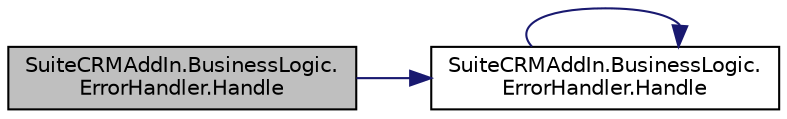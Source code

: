 digraph "SuiteCRMAddIn.BusinessLogic.ErrorHandler.Handle"
{
  edge [fontname="Helvetica",fontsize="10",labelfontname="Helvetica",labelfontsize="10"];
  node [fontname="Helvetica",fontsize="10",shape=record];
  rankdir="LR";
  Node67 [label="SuiteCRMAddIn.BusinessLogic.\lErrorHandler.Handle",height=0.2,width=0.4,color="black", fillcolor="grey75", style="filled", fontcolor="black"];
  Node67 -> Node68 [color="midnightblue",fontsize="10",style="solid",fontname="Helvetica"];
  Node68 [label="SuiteCRMAddIn.BusinessLogic.\lErrorHandler.Handle",height=0.2,width=0.4,color="black", fillcolor="white", style="filled",URL="$class_suite_c_r_m_add_in_1_1_business_logic_1_1_error_handler.html#aa5ac5699b0099c7a812a895751df5e07"];
  Node68 -> Node68 [color="midnightblue",fontsize="10",style="solid",fontname="Helvetica"];
}

